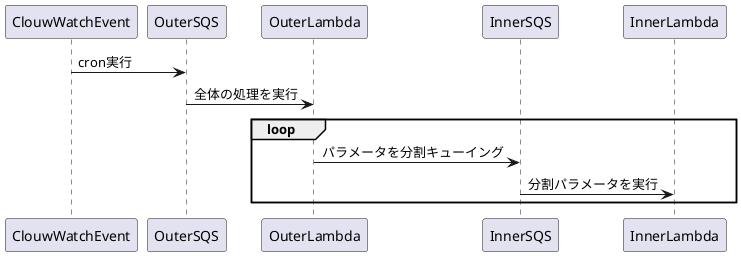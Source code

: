 @startuml patch

participant ClouwWatchEvent
participant OuterSQS
participant OuterLambda
participant InnerSQS
participant InnerLambda

ClouwWatchEvent -> OuterSQS: cron実行
OuterSQS -> OuterLambda: 全体の処理を実行
loop
  OuterLambda -> InnerSQS: パラメータを分割キューイング
  InnerSQS -> InnerLambda: 分割パラメータを実行
end

@enduml
